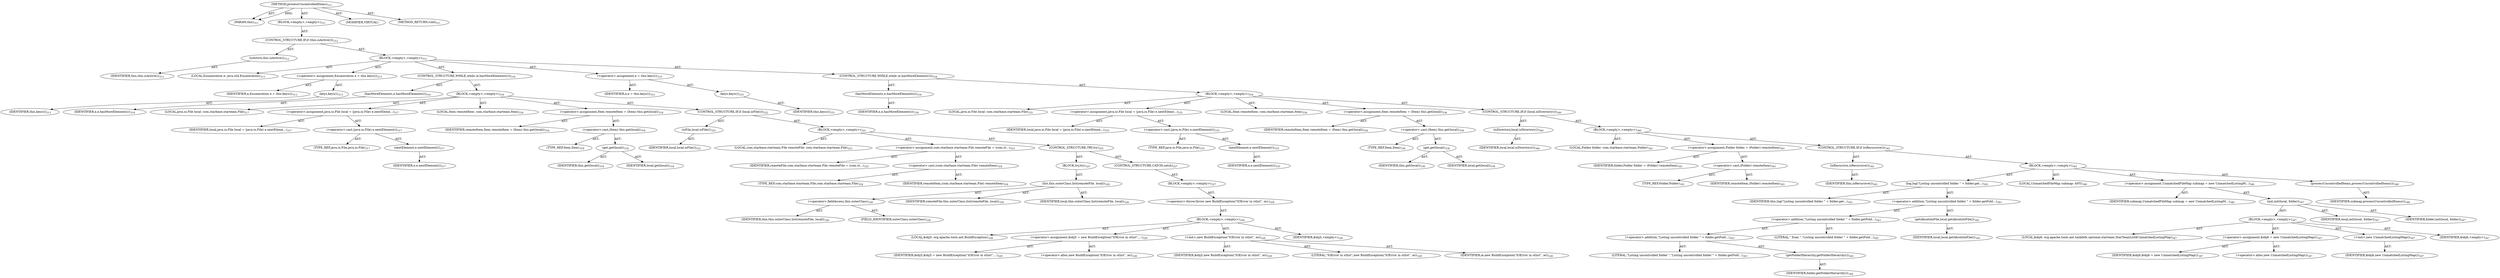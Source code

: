 digraph "processUncontrolledItems" {  
"111669149708" [label = <(METHOD,processUncontrolledItems)<SUB>311</SUB>> ]
"115964117001" [label = <(PARAM,this)<SUB>311</SUB>> ]
"25769803808" [label = <(BLOCK,&lt;empty&gt;,&lt;empty&gt;)<SUB>311</SUB>> ]
"47244640272" [label = <(CONTROL_STRUCTURE,IF,if (this.isActive()))<SUB>312</SUB>> ]
"30064771229" [label = <(isActive,this.isActive())<SUB>312</SUB>> ]
"68719476767" [label = <(IDENTIFIER,this,this.isActive())<SUB>312</SUB>> ]
"25769803809" [label = <(BLOCK,&lt;empty&gt;,&lt;empty&gt;)<SUB>312</SUB>> ]
"94489280533" [label = <(LOCAL,Enumeration e: java.util.Enumeration)<SUB>313</SUB>> ]
"30064771230" [label = <(&lt;operator&gt;.assignment,Enumeration e = this.keys())<SUB>313</SUB>> ]
"68719476892" [label = <(IDENTIFIER,e,Enumeration e = this.keys())<SUB>313</SUB>> ]
"30064771231" [label = <(keys,keys())<SUB>313</SUB>> ]
"68719476768" [label = <(IDENTIFIER,this,keys())<SUB>313</SUB>> ]
"47244640273" [label = <(CONTROL_STRUCTURE,WHILE,while (e.hasMoreElements()))<SUB>316</SUB>> ]
"30064771232" [label = <(hasMoreElements,e.hasMoreElements())<SUB>316</SUB>> ]
"68719476893" [label = <(IDENTIFIER,e,e.hasMoreElements())<SUB>316</SUB>> ]
"25769803810" [label = <(BLOCK,&lt;empty&gt;,&lt;empty&gt;)<SUB>316</SUB>> ]
"94489280534" [label = <(LOCAL,java.io.File local: com.starbase.starteam.File)<SUB>317</SUB>> ]
"30064771233" [label = <(&lt;operator&gt;.assignment,java.io.File local = (java.io.File) e.nextEleme...)<SUB>317</SUB>> ]
"68719476894" [label = <(IDENTIFIER,local,java.io.File local = (java.io.File) e.nextEleme...)<SUB>317</SUB>> ]
"30064771234" [label = <(&lt;operator&gt;.cast,(java.io.File) e.nextElement())<SUB>317</SUB>> ]
"180388626436" [label = <(TYPE_REF,java.io.File,java.io.File)<SUB>317</SUB>> ]
"30064771235" [label = <(nextElement,e.nextElement())<SUB>317</SUB>> ]
"68719476895" [label = <(IDENTIFIER,e,e.nextElement())<SUB>317</SUB>> ]
"94489280535" [label = <(LOCAL,Item remoteItem: com.starbase.starteam.Item)<SUB>318</SUB>> ]
"30064771236" [label = <(&lt;operator&gt;.assignment,Item remoteItem = (Item) this.get(local))<SUB>318</SUB>> ]
"68719476896" [label = <(IDENTIFIER,remoteItem,Item remoteItem = (Item) this.get(local))<SUB>318</SUB>> ]
"30064771237" [label = <(&lt;operator&gt;.cast,(Item) this.get(local))<SUB>318</SUB>> ]
"180388626437" [label = <(TYPE_REF,Item,Item)<SUB>318</SUB>> ]
"30064771238" [label = <(get,get(local))<SUB>318</SUB>> ]
"68719476769" [label = <(IDENTIFIER,this,get(local))<SUB>318</SUB>> ]
"68719476897" [label = <(IDENTIFIER,local,get(local))<SUB>318</SUB>> ]
"47244640274" [label = <(CONTROL_STRUCTURE,IF,if (local.isFile()))<SUB>322</SUB>> ]
"30064771239" [label = <(isFile,local.isFile())<SUB>322</SUB>> ]
"68719476898" [label = <(IDENTIFIER,local,local.isFile())<SUB>322</SUB>> ]
"25769803811" [label = <(BLOCK,&lt;empty&gt;,&lt;empty&gt;)<SUB>322</SUB>> ]
"94489280536" [label = <(LOCAL,com.starbase.starteam.File remoteFile: com.starbase.starteam.File)<SUB>323</SUB>> ]
"30064771240" [label = <(&lt;operator&gt;.assignment,com.starbase.starteam.File remoteFile = (com.st...)<SUB>323</SUB>> ]
"68719476899" [label = <(IDENTIFIER,remoteFile,com.starbase.starteam.File remoteFile = (com.st...)<SUB>323</SUB>> ]
"30064771241" [label = <(&lt;operator&gt;.cast,(com.starbase.starteam.File) remoteItem)<SUB>324</SUB>> ]
"180388626438" [label = <(TYPE_REF,com.starbase.starteam.File,com.starbase.starteam.File)<SUB>324</SUB>> ]
"68719476900" [label = <(IDENTIFIER,remoteItem,(com.starbase.starteam.File) remoteItem)<SUB>324</SUB>> ]
"47244640275" [label = <(CONTROL_STRUCTURE,TRY,try)<SUB>325</SUB>> ]
"25769803812" [label = <(BLOCK,try,try)<SUB>325</SUB>> ]
"30064771242" [label = <(list,this.outerClass.list(remoteFile, local))<SUB>326</SUB>> ]
"30064771243" [label = <(&lt;operator&gt;.fieldAccess,this.outerClass)<SUB>326</SUB>> ]
"68719476770" [label = <(IDENTIFIER,this,this.outerClass.list(remoteFile, local))<SUB>326</SUB>> ]
"55834574858" [label = <(FIELD_IDENTIFIER,outerClass,outerClass)<SUB>326</SUB>> ]
"68719476901" [label = <(IDENTIFIER,remoteFile,this.outerClass.list(remoteFile, local))<SUB>326</SUB>> ]
"68719476902" [label = <(IDENTIFIER,local,this.outerClass.list(remoteFile, local))<SUB>326</SUB>> ]
"47244640276" [label = <(CONTROL_STRUCTURE,CATCH,catch)<SUB>327</SUB>> ]
"25769803813" [label = <(BLOCK,&lt;empty&gt;,&lt;empty&gt;)<SUB>327</SUB>> ]
"30064771244" [label = <(&lt;operator&gt;.throw,throw new BuildException(&quot;IOError in stlist&quot;, ie);)<SUB>328</SUB>> ]
"25769803814" [label = <(BLOCK,&lt;empty&gt;,&lt;empty&gt;)<SUB>328</SUB>> ]
"94489280537" [label = <(LOCAL,$obj5: org.apache.tools.ant.BuildException)<SUB>328</SUB>> ]
"30064771245" [label = <(&lt;operator&gt;.assignment,$obj5 = new BuildException(&quot;IOError in stlist&quot;,...)<SUB>328</SUB>> ]
"68719476903" [label = <(IDENTIFIER,$obj5,$obj5 = new BuildException(&quot;IOError in stlist&quot;,...)<SUB>328</SUB>> ]
"30064771246" [label = <(&lt;operator&gt;.alloc,new BuildException(&quot;IOError in stlist&quot;, ie))<SUB>328</SUB>> ]
"30064771247" [label = <(&lt;init&gt;,new BuildException(&quot;IOError in stlist&quot;, ie))<SUB>328</SUB>> ]
"68719476904" [label = <(IDENTIFIER,$obj5,new BuildException(&quot;IOError in stlist&quot;, ie))<SUB>328</SUB>> ]
"90194313245" [label = <(LITERAL,&quot;IOError in stlist&quot;,new BuildException(&quot;IOError in stlist&quot;, ie))<SUB>328</SUB>> ]
"68719476905" [label = <(IDENTIFIER,ie,new BuildException(&quot;IOError in stlist&quot;, ie))<SUB>328</SUB>> ]
"68719476906" [label = <(IDENTIFIER,$obj5,&lt;empty&gt;)<SUB>328</SUB>> ]
"30064771248" [label = <(&lt;operator&gt;.assignment,e = this.keys())<SUB>333</SUB>> ]
"68719476907" [label = <(IDENTIFIER,e,e = this.keys())<SUB>333</SUB>> ]
"30064771249" [label = <(keys,keys())<SUB>333</SUB>> ]
"68719476771" [label = <(IDENTIFIER,this,keys())<SUB>333</SUB>> ]
"47244640277" [label = <(CONTROL_STRUCTURE,WHILE,while (e.hasMoreElements()))<SUB>334</SUB>> ]
"30064771250" [label = <(hasMoreElements,e.hasMoreElements())<SUB>334</SUB>> ]
"68719476908" [label = <(IDENTIFIER,e,e.hasMoreElements())<SUB>334</SUB>> ]
"25769803815" [label = <(BLOCK,&lt;empty&gt;,&lt;empty&gt;)<SUB>334</SUB>> ]
"94489280538" [label = <(LOCAL,java.io.File local: com.starbase.starteam.File)<SUB>335</SUB>> ]
"30064771251" [label = <(&lt;operator&gt;.assignment,java.io.File local = (java.io.File) e.nextEleme...)<SUB>335</SUB>> ]
"68719476909" [label = <(IDENTIFIER,local,java.io.File local = (java.io.File) e.nextEleme...)<SUB>335</SUB>> ]
"30064771252" [label = <(&lt;operator&gt;.cast,(java.io.File) e.nextElement())<SUB>335</SUB>> ]
"180388626439" [label = <(TYPE_REF,java.io.File,java.io.File)<SUB>335</SUB>> ]
"30064771253" [label = <(nextElement,e.nextElement())<SUB>335</SUB>> ]
"68719476910" [label = <(IDENTIFIER,e,e.nextElement())<SUB>335</SUB>> ]
"94489280539" [label = <(LOCAL,Item remoteItem: com.starbase.starteam.Item)<SUB>336</SUB>> ]
"30064771254" [label = <(&lt;operator&gt;.assignment,Item remoteItem = (Item) this.get(local))<SUB>336</SUB>> ]
"68719476911" [label = <(IDENTIFIER,remoteItem,Item remoteItem = (Item) this.get(local))<SUB>336</SUB>> ]
"30064771255" [label = <(&lt;operator&gt;.cast,(Item) this.get(local))<SUB>336</SUB>> ]
"180388626440" [label = <(TYPE_REF,Item,Item)<SUB>336</SUB>> ]
"30064771256" [label = <(get,get(local))<SUB>336</SUB>> ]
"68719476772" [label = <(IDENTIFIER,this,get(local))<SUB>336</SUB>> ]
"68719476912" [label = <(IDENTIFIER,local,get(local))<SUB>336</SUB>> ]
"47244640278" [label = <(CONTROL_STRUCTURE,IF,if (local.isDirectory()))<SUB>340</SUB>> ]
"30064771257" [label = <(isDirectory,local.isDirectory())<SUB>340</SUB>> ]
"68719476913" [label = <(IDENTIFIER,local,local.isDirectory())<SUB>340</SUB>> ]
"25769803816" [label = <(BLOCK,&lt;empty&gt;,&lt;empty&gt;)<SUB>340</SUB>> ]
"94489280540" [label = <(LOCAL,Folder folder: com.starbase.starteam.Folder)<SUB>341</SUB>> ]
"30064771258" [label = <(&lt;operator&gt;.assignment,Folder folder = (Folder) remoteItem)<SUB>341</SUB>> ]
"68719476914" [label = <(IDENTIFIER,folder,Folder folder = (Folder) remoteItem)<SUB>341</SUB>> ]
"30064771259" [label = <(&lt;operator&gt;.cast,(Folder) remoteItem)<SUB>341</SUB>> ]
"180388626441" [label = <(TYPE_REF,Folder,Folder)<SUB>341</SUB>> ]
"68719476915" [label = <(IDENTIFIER,remoteItem,(Folder) remoteItem)<SUB>341</SUB>> ]
"47244640279" [label = <(CONTROL_STRUCTURE,IF,if (isRecursive()))<SUB>342</SUB>> ]
"30064771260" [label = <(isRecursive,isRecursive())<SUB>342</SUB>> ]
"68719476773" [label = <(IDENTIFIER,this,isRecursive())<SUB>342</SUB>> ]
"25769803817" [label = <(BLOCK,&lt;empty&gt;,&lt;empty&gt;)<SUB>342</SUB>> ]
"30064771261" [label = <(log,log(&quot;Listing uncontrolled folder &quot; + folder.get...)<SUB>343</SUB>> ]
"68719476774" [label = <(IDENTIFIER,this,log(&quot;Listing uncontrolled folder &quot; + folder.get...)<SUB>343</SUB>> ]
"30064771262" [label = <(&lt;operator&gt;.addition,&quot;Listing uncontrolled folder &quot; + folder.getFold...)<SUB>343</SUB>> ]
"30064771263" [label = <(&lt;operator&gt;.addition,&quot;Listing uncontrolled folder &quot; + folder.getFold...)<SUB>343</SUB>> ]
"30064771264" [label = <(&lt;operator&gt;.addition,&quot;Listing uncontrolled folder &quot; + folder.getFold...)<SUB>343</SUB>> ]
"90194313246" [label = <(LITERAL,&quot;Listing uncontrolled folder &quot;,&quot;Listing uncontrolled folder &quot; + folder.getFold...)<SUB>343</SUB>> ]
"30064771265" [label = <(getFolderHierarchy,getFolderHierarchy())<SUB>344</SUB>> ]
"68719476916" [label = <(IDENTIFIER,folder,getFolderHierarchy())<SUB>344</SUB>> ]
"90194313247" [label = <(LITERAL,&quot; from &quot;,&quot;Listing uncontrolled folder &quot; + folder.getFold...)<SUB>345</SUB>> ]
"30064771266" [label = <(getAbsoluteFile,local.getAbsoluteFile())<SUB>345</SUB>> ]
"68719476917" [label = <(IDENTIFIER,local,local.getAbsoluteFile())<SUB>345</SUB>> ]
"94489280541" [label = <(LOCAL,UnmatchedFileMap submap: ANY)<SUB>346</SUB>> ]
"30064771267" [label = <(&lt;operator&gt;.assignment,UnmatchedFileMap submap = new UnmatchedListingM...)<SUB>346</SUB>> ]
"68719476918" [label = <(IDENTIFIER,submap,UnmatchedFileMap submap = new UnmatchedListingM...)<SUB>346</SUB>> ]
"30064771268" [label = <(init,init(local, folder))<SUB>347</SUB>> ]
"25769803818" [label = <(BLOCK,&lt;empty&gt;,&lt;empty&gt;)<SUB>347</SUB>> ]
"94489280542" [label = <(LOCAL,$obj6: org.apache.tools.ant.taskdefs.optional.starteam.StarTeamList$UnmatchedListingMap)<SUB>347</SUB>> ]
"30064771269" [label = <(&lt;operator&gt;.assignment,$obj6 = new UnmatchedListingMap())<SUB>347</SUB>> ]
"68719476919" [label = <(IDENTIFIER,$obj6,$obj6 = new UnmatchedListingMap())<SUB>347</SUB>> ]
"30064771270" [label = <(&lt;operator&gt;.alloc,new UnmatchedListingMap())<SUB>347</SUB>> ]
"30064771271" [label = <(&lt;init&gt;,new UnmatchedListingMap())<SUB>347</SUB>> ]
"68719476920" [label = <(IDENTIFIER,$obj6,new UnmatchedListingMap())<SUB>347</SUB>> ]
"68719476921" [label = <(IDENTIFIER,$obj6,&lt;empty&gt;)<SUB>347</SUB>> ]
"68719476922" [label = <(IDENTIFIER,local,init(local, folder))<SUB>347</SUB>> ]
"68719476923" [label = <(IDENTIFIER,folder,init(local, folder))<SUB>347</SUB>> ]
"30064771272" [label = <(processUncontrolledItems,processUncontrolledItems())<SUB>348</SUB>> ]
"68719476924" [label = <(IDENTIFIER,submap,processUncontrolledItems())<SUB>348</SUB>> ]
"133143986205" [label = <(MODIFIER,VIRTUAL)> ]
"128849018892" [label = <(METHOD_RETURN,void)<SUB>311</SUB>> ]
  "111669149708" -> "115964117001"  [ label = "AST: "] 
  "111669149708" -> "25769803808"  [ label = "AST: "] 
  "111669149708" -> "133143986205"  [ label = "AST: "] 
  "111669149708" -> "128849018892"  [ label = "AST: "] 
  "25769803808" -> "47244640272"  [ label = "AST: "] 
  "47244640272" -> "30064771229"  [ label = "AST: "] 
  "47244640272" -> "25769803809"  [ label = "AST: "] 
  "30064771229" -> "68719476767"  [ label = "AST: "] 
  "25769803809" -> "94489280533"  [ label = "AST: "] 
  "25769803809" -> "30064771230"  [ label = "AST: "] 
  "25769803809" -> "47244640273"  [ label = "AST: "] 
  "25769803809" -> "30064771248"  [ label = "AST: "] 
  "25769803809" -> "47244640277"  [ label = "AST: "] 
  "30064771230" -> "68719476892"  [ label = "AST: "] 
  "30064771230" -> "30064771231"  [ label = "AST: "] 
  "30064771231" -> "68719476768"  [ label = "AST: "] 
  "47244640273" -> "30064771232"  [ label = "AST: "] 
  "47244640273" -> "25769803810"  [ label = "AST: "] 
  "30064771232" -> "68719476893"  [ label = "AST: "] 
  "25769803810" -> "94489280534"  [ label = "AST: "] 
  "25769803810" -> "30064771233"  [ label = "AST: "] 
  "25769803810" -> "94489280535"  [ label = "AST: "] 
  "25769803810" -> "30064771236"  [ label = "AST: "] 
  "25769803810" -> "47244640274"  [ label = "AST: "] 
  "30064771233" -> "68719476894"  [ label = "AST: "] 
  "30064771233" -> "30064771234"  [ label = "AST: "] 
  "30064771234" -> "180388626436"  [ label = "AST: "] 
  "30064771234" -> "30064771235"  [ label = "AST: "] 
  "30064771235" -> "68719476895"  [ label = "AST: "] 
  "30064771236" -> "68719476896"  [ label = "AST: "] 
  "30064771236" -> "30064771237"  [ label = "AST: "] 
  "30064771237" -> "180388626437"  [ label = "AST: "] 
  "30064771237" -> "30064771238"  [ label = "AST: "] 
  "30064771238" -> "68719476769"  [ label = "AST: "] 
  "30064771238" -> "68719476897"  [ label = "AST: "] 
  "47244640274" -> "30064771239"  [ label = "AST: "] 
  "47244640274" -> "25769803811"  [ label = "AST: "] 
  "30064771239" -> "68719476898"  [ label = "AST: "] 
  "25769803811" -> "94489280536"  [ label = "AST: "] 
  "25769803811" -> "30064771240"  [ label = "AST: "] 
  "25769803811" -> "47244640275"  [ label = "AST: "] 
  "30064771240" -> "68719476899"  [ label = "AST: "] 
  "30064771240" -> "30064771241"  [ label = "AST: "] 
  "30064771241" -> "180388626438"  [ label = "AST: "] 
  "30064771241" -> "68719476900"  [ label = "AST: "] 
  "47244640275" -> "25769803812"  [ label = "AST: "] 
  "47244640275" -> "47244640276"  [ label = "AST: "] 
  "25769803812" -> "30064771242"  [ label = "AST: "] 
  "30064771242" -> "30064771243"  [ label = "AST: "] 
  "30064771242" -> "68719476901"  [ label = "AST: "] 
  "30064771242" -> "68719476902"  [ label = "AST: "] 
  "30064771243" -> "68719476770"  [ label = "AST: "] 
  "30064771243" -> "55834574858"  [ label = "AST: "] 
  "47244640276" -> "25769803813"  [ label = "AST: "] 
  "25769803813" -> "30064771244"  [ label = "AST: "] 
  "30064771244" -> "25769803814"  [ label = "AST: "] 
  "25769803814" -> "94489280537"  [ label = "AST: "] 
  "25769803814" -> "30064771245"  [ label = "AST: "] 
  "25769803814" -> "30064771247"  [ label = "AST: "] 
  "25769803814" -> "68719476906"  [ label = "AST: "] 
  "30064771245" -> "68719476903"  [ label = "AST: "] 
  "30064771245" -> "30064771246"  [ label = "AST: "] 
  "30064771247" -> "68719476904"  [ label = "AST: "] 
  "30064771247" -> "90194313245"  [ label = "AST: "] 
  "30064771247" -> "68719476905"  [ label = "AST: "] 
  "30064771248" -> "68719476907"  [ label = "AST: "] 
  "30064771248" -> "30064771249"  [ label = "AST: "] 
  "30064771249" -> "68719476771"  [ label = "AST: "] 
  "47244640277" -> "30064771250"  [ label = "AST: "] 
  "47244640277" -> "25769803815"  [ label = "AST: "] 
  "30064771250" -> "68719476908"  [ label = "AST: "] 
  "25769803815" -> "94489280538"  [ label = "AST: "] 
  "25769803815" -> "30064771251"  [ label = "AST: "] 
  "25769803815" -> "94489280539"  [ label = "AST: "] 
  "25769803815" -> "30064771254"  [ label = "AST: "] 
  "25769803815" -> "47244640278"  [ label = "AST: "] 
  "30064771251" -> "68719476909"  [ label = "AST: "] 
  "30064771251" -> "30064771252"  [ label = "AST: "] 
  "30064771252" -> "180388626439"  [ label = "AST: "] 
  "30064771252" -> "30064771253"  [ label = "AST: "] 
  "30064771253" -> "68719476910"  [ label = "AST: "] 
  "30064771254" -> "68719476911"  [ label = "AST: "] 
  "30064771254" -> "30064771255"  [ label = "AST: "] 
  "30064771255" -> "180388626440"  [ label = "AST: "] 
  "30064771255" -> "30064771256"  [ label = "AST: "] 
  "30064771256" -> "68719476772"  [ label = "AST: "] 
  "30064771256" -> "68719476912"  [ label = "AST: "] 
  "47244640278" -> "30064771257"  [ label = "AST: "] 
  "47244640278" -> "25769803816"  [ label = "AST: "] 
  "30064771257" -> "68719476913"  [ label = "AST: "] 
  "25769803816" -> "94489280540"  [ label = "AST: "] 
  "25769803816" -> "30064771258"  [ label = "AST: "] 
  "25769803816" -> "47244640279"  [ label = "AST: "] 
  "30064771258" -> "68719476914"  [ label = "AST: "] 
  "30064771258" -> "30064771259"  [ label = "AST: "] 
  "30064771259" -> "180388626441"  [ label = "AST: "] 
  "30064771259" -> "68719476915"  [ label = "AST: "] 
  "47244640279" -> "30064771260"  [ label = "AST: "] 
  "47244640279" -> "25769803817"  [ label = "AST: "] 
  "30064771260" -> "68719476773"  [ label = "AST: "] 
  "25769803817" -> "30064771261"  [ label = "AST: "] 
  "25769803817" -> "94489280541"  [ label = "AST: "] 
  "25769803817" -> "30064771267"  [ label = "AST: "] 
  "25769803817" -> "30064771272"  [ label = "AST: "] 
  "30064771261" -> "68719476774"  [ label = "AST: "] 
  "30064771261" -> "30064771262"  [ label = "AST: "] 
  "30064771262" -> "30064771263"  [ label = "AST: "] 
  "30064771262" -> "30064771266"  [ label = "AST: "] 
  "30064771263" -> "30064771264"  [ label = "AST: "] 
  "30064771263" -> "90194313247"  [ label = "AST: "] 
  "30064771264" -> "90194313246"  [ label = "AST: "] 
  "30064771264" -> "30064771265"  [ label = "AST: "] 
  "30064771265" -> "68719476916"  [ label = "AST: "] 
  "30064771266" -> "68719476917"  [ label = "AST: "] 
  "30064771267" -> "68719476918"  [ label = "AST: "] 
  "30064771267" -> "30064771268"  [ label = "AST: "] 
  "30064771268" -> "25769803818"  [ label = "AST: "] 
  "30064771268" -> "68719476922"  [ label = "AST: "] 
  "30064771268" -> "68719476923"  [ label = "AST: "] 
  "25769803818" -> "94489280542"  [ label = "AST: "] 
  "25769803818" -> "30064771269"  [ label = "AST: "] 
  "25769803818" -> "30064771271"  [ label = "AST: "] 
  "25769803818" -> "68719476921"  [ label = "AST: "] 
  "30064771269" -> "68719476919"  [ label = "AST: "] 
  "30064771269" -> "30064771270"  [ label = "AST: "] 
  "30064771271" -> "68719476920"  [ label = "AST: "] 
  "30064771272" -> "68719476924"  [ label = "AST: "] 
  "111669149708" -> "115964117001"  [ label = "DDG: "] 
}
